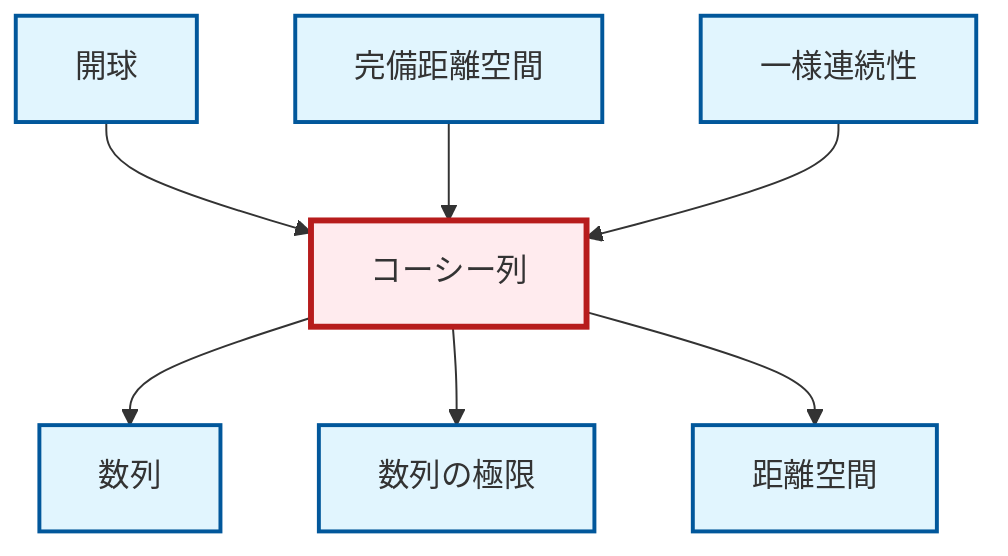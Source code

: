 graph TD
    classDef definition fill:#e1f5fe,stroke:#01579b,stroke-width:2px
    classDef theorem fill:#f3e5f5,stroke:#4a148c,stroke-width:2px
    classDef axiom fill:#fff3e0,stroke:#e65100,stroke-width:2px
    classDef example fill:#e8f5e9,stroke:#1b5e20,stroke-width:2px
    classDef current fill:#ffebee,stroke:#b71c1c,stroke-width:3px
    def-cauchy-sequence["コーシー列"]:::definition
    def-metric-space["距離空間"]:::definition
    def-uniform-continuity["一様連続性"]:::definition
    def-open-ball["開球"]:::definition
    def-sequence["数列"]:::definition
    def-limit["数列の極限"]:::definition
    def-complete-metric-space["完備距離空間"]:::definition
    def-open-ball --> def-cauchy-sequence
    def-complete-metric-space --> def-cauchy-sequence
    def-uniform-continuity --> def-cauchy-sequence
    def-cauchy-sequence --> def-sequence
    def-cauchy-sequence --> def-limit
    def-cauchy-sequence --> def-metric-space
    class def-cauchy-sequence current
